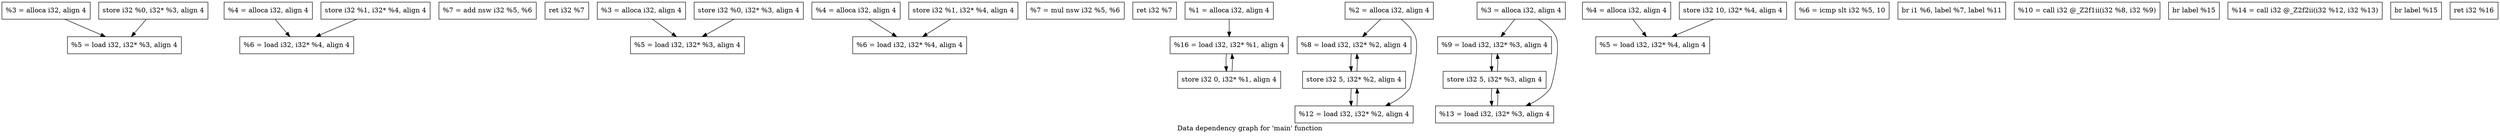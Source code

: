 digraph "Data dependency graph for 'main' function" {
	label="Data dependency graph for 'main' function";

	Node0x1d67440 [shape=record,label="{  %3 = alloca i32, align 4}"];
	Node0x1d67440 -> Node0x1d67630;
	Node0x1d674b0 [shape=record,label="{  %4 = alloca i32, align 4}"];
	Node0x1d674b0 -> Node0x1d68940;
	Node0x1d67520 [shape=record,label="{  store i32 %0, i32* %3, align 4}"];
	Node0x1d67520 -> Node0x1d67630;
	Node0x1d675c0 [shape=record,label="{  store i32 %1, i32* %4, align 4}"];
	Node0x1d675c0 -> Node0x1d68940;
	Node0x1d67630 [shape=record,label="{  %5 = load i32, i32* %3, align 4}"];
	Node0x1d68940 [shape=record,label="{  %6 = load i32, i32* %4, align 4}"];
	Node0x1d689f0 [shape=record,label="{  %7 = add nsw i32 %5, %6}"];
	Node0x1d68a60 [shape=record,label="{  ret i32 %7}"];
	Node0x1d688c0 [shape=record,label="{  %3 = alloca i32, align 4}"];
	Node0x1d688c0 -> Node0x1d68d40;
	Node0x1d68bf0 [shape=record,label="{  %4 = alloca i32, align 4}"];
	Node0x1d68bf0 -> Node0x1d676c0;
	Node0x1d68c60 [shape=record,label="{  store i32 %0, i32* %3, align 4}"];
	Node0x1d68c60 -> Node0x1d68d40;
	Node0x1d68cd0 [shape=record,label="{  store i32 %1, i32* %4, align 4}"];
	Node0x1d68cd0 -> Node0x1d676c0;
	Node0x1d68d40 [shape=record,label="{  %5 = load i32, i32* %3, align 4}"];
	Node0x1d676c0 [shape=record,label="{  %6 = load i32, i32* %4, align 4}"];
	Node0x1d6a060 [shape=record,label="{  %7 = mul nsw i32 %5, %6}"];
	Node0x1d6a0d0 [shape=record,label="{  ret i32 %7}"];
	Node0x1d6b230 [shape=record,label="{  %1 = alloca i32, align 4}"];
	Node0x1d6b230 -> Node0x1d6b350;
	Node0x1d68b60 [shape=record,label="{  %2 = alloca i32, align 4}"];
	Node0x1d68b60 -> Node0x1d6c9d0;
	Node0x1d68b60 -> Node0x1d6e4a0;
	Node0x1d6b3b0 [shape=record,label="{  %3 = alloca i32, align 4}"];
	Node0x1d6b3b0 -> Node0x1d6e2d0;
	Node0x1d6b3b0 -> Node0x1d6e590;
	Node0x1d6b420 [shape=record,label="{  %4 = alloca i32, align 4}"];
	Node0x1d6b420 -> Node0x1d6b650;
	Node0x1d6b490 [shape=record,label="{  store i32 0, i32* %1, align 4}"];
	Node0x1d6b490 -> Node0x1d6b350;
	Node0x1d6b500 [shape=record,label="{  store i32 5, i32* %2, align 4}"];
	Node0x1d6b500 -> Node0x1d6c9d0;
	Node0x1d6b500 -> Node0x1d6e4a0;
	Node0x1d6b570 [shape=record,label="{  store i32 5, i32* %3, align 4}"];
	Node0x1d6b570 -> Node0x1d6e2d0;
	Node0x1d6b570 -> Node0x1d6e590;
	Node0x1d6b5e0 [shape=record,label="{  store i32 10, i32* %4, align 4}"];
	Node0x1d6b5e0 -> Node0x1d6b650;
	Node0x1d6b650 [shape=record,label="{  %5 = load i32, i32* %4, align 4}"];
	Node0x1d6c8f0 [shape=record,label="{  %6 = icmp slt i32 %5, 10}"];
	Node0x1d6c960 [shape=record,label="{  br i1 %6, label %7, label %11}"];
	Node0x1d6c9d0 [shape=record,label="{  %8 = load i32, i32* %2, align 4}"];
	Node0x1d6c9d0 -> Node0x1d6b500;
	Node0x1d6e2d0 [shape=record,label="{  %9 = load i32, i32* %3, align 4}"];
	Node0x1d6e2d0 -> Node0x1d6b570;
	Node0x1d6e3c0 [shape=record,label="{  %10 = call i32 @_Z2f1ii(i32 %8, i32 %9)}"];
	Node0x1d6e430 [shape=record,label="{  br label %15}"];
	Node0x1d6e4a0 [shape=record,label="{  %12 = load i32, i32* %2, align 4}"];
	Node0x1d6e4a0 -> Node0x1d6b500;
	Node0x1d6e590 [shape=record,label="{  %13 = load i32, i32* %3, align 4}"];
	Node0x1d6e590 -> Node0x1d6b570;
	Node0x1d6e660 [shape=record,label="{  %14 = call i32 @_Z2f2ii(i32 %12, i32 %13)}"];
	Node0x1d6b2e0 [shape=record,label="{  br label %15}"];
	Node0x1d6b350 [shape=record,label="{  %16 = load i32, i32* %1, align 4}"];
	Node0x1d6b350 -> Node0x1d6b490;
	Node0x1d6b380 [shape=record,label="{  ret i32 %16}"];
}
